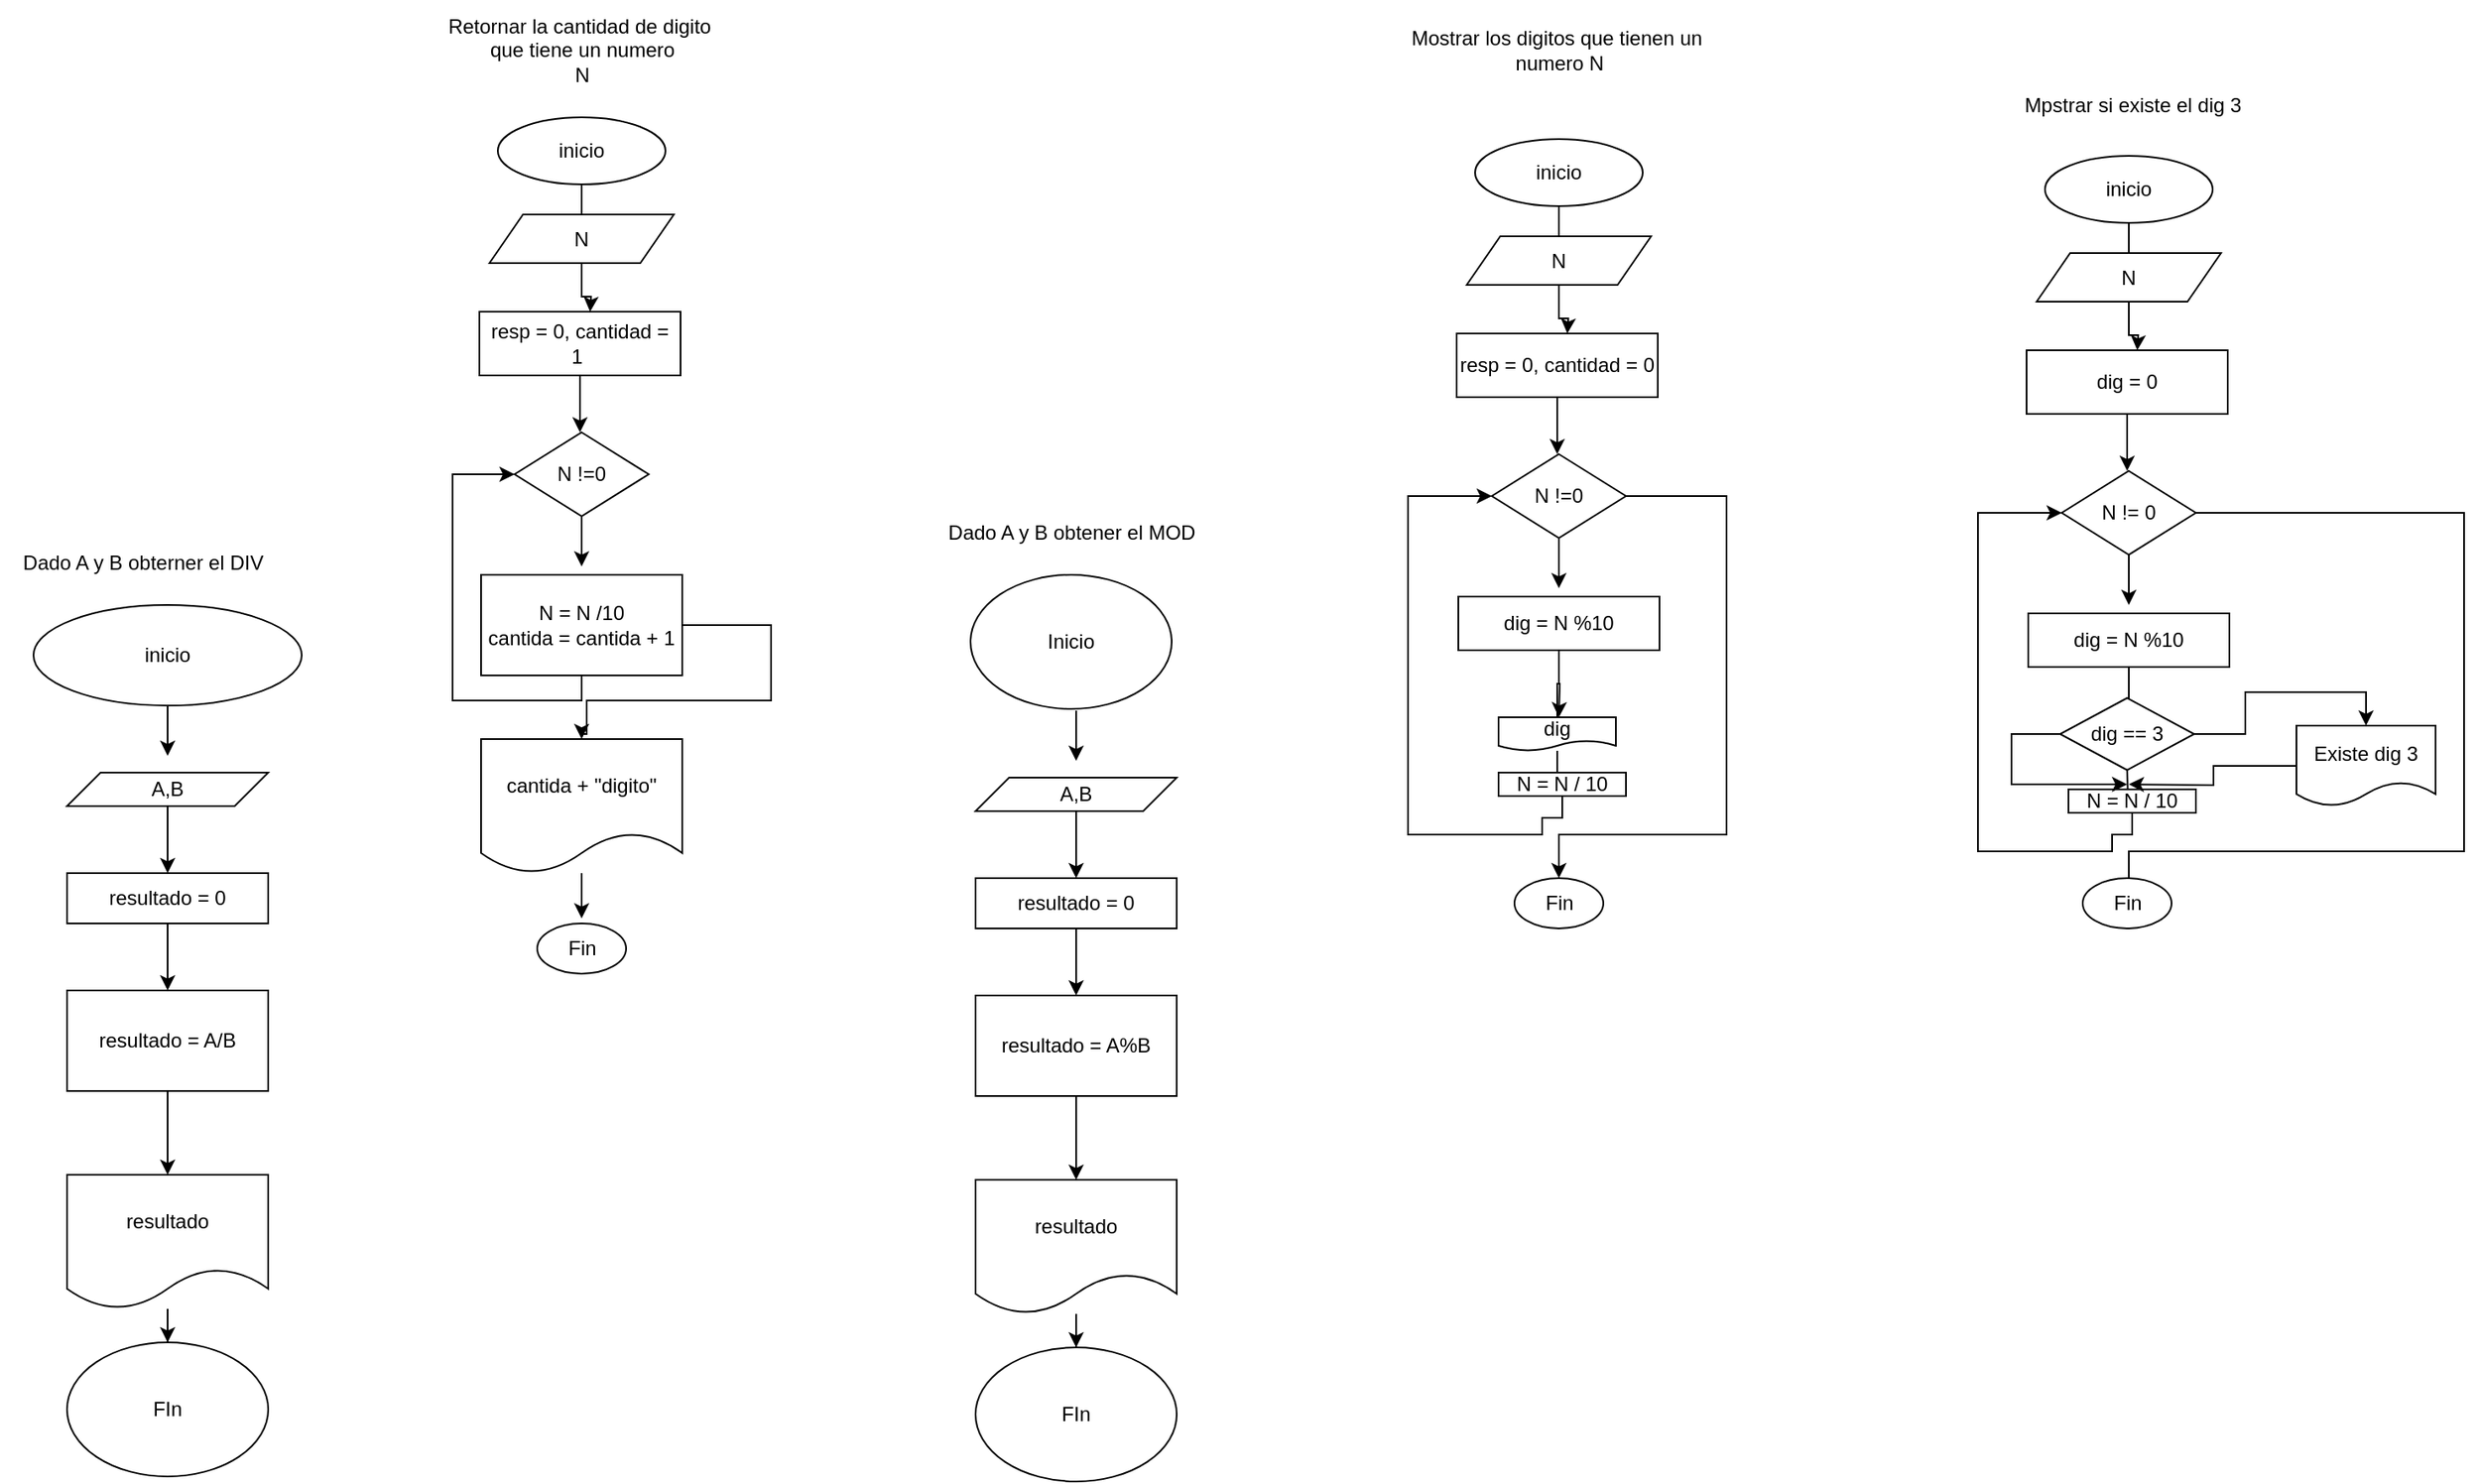 <mxfile version="20.8.16" type="device"><diagram name="Página-1" id="OQdr2qdGb5hYdCcuRb9_"><mxGraphModel dx="1078" dy="463" grid="1" gridSize="10" guides="1" tooltips="1" connect="1" arrows="1" fold="1" page="1" pageScale="1" pageWidth="827" pageHeight="1169" math="0" shadow="0"><root><mxCell id="0"/><mxCell id="1" parent="0"/><mxCell id="vvjSskNLCF4H6Bu-felz-1" value="Dado A y B obterner el DIV" style="text;html=1;align=center;verticalAlign=middle;resizable=0;points=[];autosize=1;strokeColor=none;fillColor=none;" vertex="1" parent="1"><mxGeometry x="50" y="323" width="170" height="30" as="geometry"/></mxCell><mxCell id="vvjSskNLCF4H6Bu-felz-4" style="edgeStyle=orthogonalEdgeStyle;rounded=0;orthogonalLoop=1;jettySize=auto;html=1;" edge="1" parent="1" source="vvjSskNLCF4H6Bu-felz-3"><mxGeometry relative="1" as="geometry"><mxPoint x="150" y="453" as="targetPoint"/></mxGeometry></mxCell><mxCell id="vvjSskNLCF4H6Bu-felz-3" value="inicio" style="ellipse;whiteSpace=wrap;html=1;" vertex="1" parent="1"><mxGeometry x="70" y="363" width="160" height="60" as="geometry"/></mxCell><mxCell id="vvjSskNLCF4H6Bu-felz-6" style="edgeStyle=orthogonalEdgeStyle;rounded=0;orthogonalLoop=1;jettySize=auto;html=1;" edge="1" parent="1" source="vvjSskNLCF4H6Bu-felz-5"><mxGeometry relative="1" as="geometry"><mxPoint x="150" y="523" as="targetPoint"/></mxGeometry></mxCell><mxCell id="vvjSskNLCF4H6Bu-felz-5" value="A,B" style="shape=parallelogram;perimeter=parallelogramPerimeter;whiteSpace=wrap;html=1;fixedSize=1;" vertex="1" parent="1"><mxGeometry x="90" y="463" width="120" height="20" as="geometry"/></mxCell><mxCell id="vvjSskNLCF4H6Bu-felz-8" style="edgeStyle=orthogonalEdgeStyle;rounded=0;orthogonalLoop=1;jettySize=auto;html=1;" edge="1" parent="1" source="vvjSskNLCF4H6Bu-felz-7"><mxGeometry relative="1" as="geometry"><mxPoint x="150" y="593" as="targetPoint"/></mxGeometry></mxCell><mxCell id="vvjSskNLCF4H6Bu-felz-7" value="resultado = 0" style="rounded=0;whiteSpace=wrap;html=1;" vertex="1" parent="1"><mxGeometry x="90" y="523" width="120" height="30" as="geometry"/></mxCell><mxCell id="vvjSskNLCF4H6Bu-felz-10" style="edgeStyle=orthogonalEdgeStyle;rounded=0;orthogonalLoop=1;jettySize=auto;html=1;" edge="1" parent="1" source="vvjSskNLCF4H6Bu-felz-9"><mxGeometry relative="1" as="geometry"><mxPoint x="150" y="703" as="targetPoint"/></mxGeometry></mxCell><mxCell id="vvjSskNLCF4H6Bu-felz-9" value="resultado = A/B" style="rounded=0;whiteSpace=wrap;html=1;" vertex="1" parent="1"><mxGeometry x="90" y="593" width="120" height="60" as="geometry"/></mxCell><mxCell id="vvjSskNLCF4H6Bu-felz-13" style="edgeStyle=orthogonalEdgeStyle;rounded=0;orthogonalLoop=1;jettySize=auto;html=1;entryX=0.5;entryY=0;entryDx=0;entryDy=0;" edge="1" parent="1" source="vvjSskNLCF4H6Bu-felz-11" target="vvjSskNLCF4H6Bu-felz-12"><mxGeometry relative="1" as="geometry"/></mxCell><mxCell id="vvjSskNLCF4H6Bu-felz-11" value="resultado" style="shape=document;whiteSpace=wrap;html=1;boundedLbl=1;" vertex="1" parent="1"><mxGeometry x="90" y="703" width="120" height="80" as="geometry"/></mxCell><mxCell id="vvjSskNLCF4H6Bu-felz-12" value="FIn" style="ellipse;whiteSpace=wrap;html=1;" vertex="1" parent="1"><mxGeometry x="90" y="803" width="120" height="80" as="geometry"/></mxCell><mxCell id="vvjSskNLCF4H6Bu-felz-14" value="Dado A y B obtener el MOD" style="text;html=1;align=center;verticalAlign=middle;resizable=0;points=[];autosize=1;strokeColor=none;fillColor=none;" vertex="1" parent="1"><mxGeometry x="604" y="305" width="170" height="30" as="geometry"/></mxCell><mxCell id="vvjSskNLCF4H6Bu-felz-15" value="Inicio" style="ellipse;whiteSpace=wrap;html=1;" vertex="1" parent="1"><mxGeometry x="629" y="345" width="120" height="80" as="geometry"/></mxCell><mxCell id="vvjSskNLCF4H6Bu-felz-16" style="edgeStyle=orthogonalEdgeStyle;rounded=0;orthogonalLoop=1;jettySize=auto;html=1;" edge="1" parent="1"><mxGeometry relative="1" as="geometry"><mxPoint x="692" y="456" as="targetPoint"/><mxPoint x="692" y="426" as="sourcePoint"/></mxGeometry></mxCell><mxCell id="vvjSskNLCF4H6Bu-felz-17" style="edgeStyle=orthogonalEdgeStyle;rounded=0;orthogonalLoop=1;jettySize=auto;html=1;" edge="1" parent="1" source="vvjSskNLCF4H6Bu-felz-18"><mxGeometry relative="1" as="geometry"><mxPoint x="692" y="526" as="targetPoint"/></mxGeometry></mxCell><mxCell id="vvjSskNLCF4H6Bu-felz-18" value="A,B" style="shape=parallelogram;perimeter=parallelogramPerimeter;whiteSpace=wrap;html=1;fixedSize=1;" vertex="1" parent="1"><mxGeometry x="632" y="466" width="120" height="20" as="geometry"/></mxCell><mxCell id="vvjSskNLCF4H6Bu-felz-19" style="edgeStyle=orthogonalEdgeStyle;rounded=0;orthogonalLoop=1;jettySize=auto;html=1;" edge="1" parent="1" source="vvjSskNLCF4H6Bu-felz-20"><mxGeometry relative="1" as="geometry"><mxPoint x="692" y="596" as="targetPoint"/></mxGeometry></mxCell><mxCell id="vvjSskNLCF4H6Bu-felz-20" value="resultado = 0" style="rounded=0;whiteSpace=wrap;html=1;" vertex="1" parent="1"><mxGeometry x="632" y="526" width="120" height="30" as="geometry"/></mxCell><mxCell id="vvjSskNLCF4H6Bu-felz-21" style="edgeStyle=orthogonalEdgeStyle;rounded=0;orthogonalLoop=1;jettySize=auto;html=1;" edge="1" parent="1" source="vvjSskNLCF4H6Bu-felz-22"><mxGeometry relative="1" as="geometry"><mxPoint x="692" y="706" as="targetPoint"/></mxGeometry></mxCell><mxCell id="vvjSskNLCF4H6Bu-felz-22" value="resultado = A%B" style="rounded=0;whiteSpace=wrap;html=1;" vertex="1" parent="1"><mxGeometry x="632" y="596" width="120" height="60" as="geometry"/></mxCell><mxCell id="vvjSskNLCF4H6Bu-felz-23" style="edgeStyle=orthogonalEdgeStyle;rounded=0;orthogonalLoop=1;jettySize=auto;html=1;entryX=0.5;entryY=0;entryDx=0;entryDy=0;" edge="1" parent="1" source="vvjSskNLCF4H6Bu-felz-24" target="vvjSskNLCF4H6Bu-felz-25"><mxGeometry relative="1" as="geometry"/></mxCell><mxCell id="vvjSskNLCF4H6Bu-felz-24" value="resultado" style="shape=document;whiteSpace=wrap;html=1;boundedLbl=1;" vertex="1" parent="1"><mxGeometry x="632" y="706" width="120" height="80" as="geometry"/></mxCell><mxCell id="vvjSskNLCF4H6Bu-felz-25" value="FIn" style="ellipse;whiteSpace=wrap;html=1;" vertex="1" parent="1"><mxGeometry x="632" y="806" width="120" height="80" as="geometry"/></mxCell><mxCell id="vvjSskNLCF4H6Bu-felz-26" value="Retornar la cantidad de digito&amp;nbsp;&lt;br&gt;que tiene un numero&lt;br&gt;N" style="text;html=1;align=center;verticalAlign=middle;resizable=0;points=[];autosize=1;strokeColor=none;fillColor=none;" vertex="1" parent="1"><mxGeometry x="307" y="2" width="180" height="60" as="geometry"/></mxCell><mxCell id="vvjSskNLCF4H6Bu-felz-29" style="edgeStyle=orthogonalEdgeStyle;rounded=0;orthogonalLoop=1;jettySize=auto;html=1;" edge="1" parent="1" source="vvjSskNLCF4H6Bu-felz-27"><mxGeometry relative="1" as="geometry"><mxPoint x="397" y="130" as="targetPoint"/></mxGeometry></mxCell><mxCell id="vvjSskNLCF4H6Bu-felz-27" value="inicio" style="ellipse;whiteSpace=wrap;html=1;" vertex="1" parent="1"><mxGeometry x="347" y="72" width="100" height="40" as="geometry"/></mxCell><mxCell id="vvjSskNLCF4H6Bu-felz-32" style="edgeStyle=orthogonalEdgeStyle;rounded=0;orthogonalLoop=1;jettySize=auto;html=1;" edge="1" parent="1" source="vvjSskNLCF4H6Bu-felz-30"><mxGeometry relative="1" as="geometry"><mxPoint x="402.053" y="188" as="targetPoint"/></mxGeometry></mxCell><mxCell id="vvjSskNLCF4H6Bu-felz-30" value="N" style="shape=parallelogram;perimeter=parallelogramPerimeter;whiteSpace=wrap;html=1;fixedSize=1;" vertex="1" parent="1"><mxGeometry x="342" y="130" width="110" height="29" as="geometry"/></mxCell><mxCell id="vvjSskNLCF4H6Bu-felz-33" style="edgeStyle=orthogonalEdgeStyle;rounded=0;orthogonalLoop=1;jettySize=auto;html=1;" edge="1" parent="1" source="vvjSskNLCF4H6Bu-felz-31"><mxGeometry relative="1" as="geometry"><mxPoint x="396" y="260" as="targetPoint"/></mxGeometry></mxCell><mxCell id="vvjSskNLCF4H6Bu-felz-31" value="resp = 0, cantidad = 1&amp;nbsp;" style="rounded=0;whiteSpace=wrap;html=1;" vertex="1" parent="1"><mxGeometry x="336" y="188" width="120" height="38" as="geometry"/></mxCell><mxCell id="vvjSskNLCF4H6Bu-felz-35" style="edgeStyle=orthogonalEdgeStyle;rounded=0;orthogonalLoop=1;jettySize=auto;html=1;" edge="1" parent="1" source="vvjSskNLCF4H6Bu-felz-34"><mxGeometry relative="1" as="geometry"><mxPoint x="397" y="340" as="targetPoint"/></mxGeometry></mxCell><mxCell id="vvjSskNLCF4H6Bu-felz-34" value="N !=0" style="rhombus;whiteSpace=wrap;html=1;" vertex="1" parent="1"><mxGeometry x="357" y="260" width="80" height="50" as="geometry"/></mxCell><mxCell id="vvjSskNLCF4H6Bu-felz-40" style="edgeStyle=orthogonalEdgeStyle;rounded=0;orthogonalLoop=1;jettySize=auto;html=1;entryX=0.5;entryY=0;entryDx=0;entryDy=0;" edge="1" parent="1" source="vvjSskNLCF4H6Bu-felz-36" target="vvjSskNLCF4H6Bu-felz-37"><mxGeometry relative="1" as="geometry"><mxPoint x="390" y="440" as="targetPoint"/><Array as="points"><mxPoint x="510" y="375"/><mxPoint x="510" y="420"/><mxPoint x="400" y="420"/><mxPoint x="400" y="440"/><mxPoint x="397" y="440"/></Array></mxGeometry></mxCell><mxCell id="vvjSskNLCF4H6Bu-felz-41" style="edgeStyle=orthogonalEdgeStyle;rounded=0;orthogonalLoop=1;jettySize=auto;html=1;entryX=0;entryY=0.5;entryDx=0;entryDy=0;" edge="1" parent="1" source="vvjSskNLCF4H6Bu-felz-36" target="vvjSskNLCF4H6Bu-felz-34"><mxGeometry relative="1" as="geometry"><mxPoint x="320" y="280" as="targetPoint"/><Array as="points"><mxPoint x="397" y="420"/><mxPoint x="320" y="420"/><mxPoint x="320" y="285"/></Array></mxGeometry></mxCell><mxCell id="vvjSskNLCF4H6Bu-felz-36" value="N = N /10&lt;br&gt;cantida = cantida + 1" style="rounded=0;whiteSpace=wrap;html=1;" vertex="1" parent="1"><mxGeometry x="337" y="345" width="120" height="60" as="geometry"/></mxCell><mxCell id="vvjSskNLCF4H6Bu-felz-39" style="edgeStyle=orthogonalEdgeStyle;rounded=0;orthogonalLoop=1;jettySize=auto;html=1;" edge="1" parent="1" source="vvjSskNLCF4H6Bu-felz-37"><mxGeometry relative="1" as="geometry"><mxPoint x="397" y="550" as="targetPoint"/></mxGeometry></mxCell><mxCell id="vvjSskNLCF4H6Bu-felz-37" value="cantida + &quot;digito&quot;" style="shape=document;whiteSpace=wrap;html=1;boundedLbl=1;" vertex="1" parent="1"><mxGeometry x="337" y="443" width="120" height="80" as="geometry"/></mxCell><mxCell id="vvjSskNLCF4H6Bu-felz-38" value="Fin" style="ellipse;whiteSpace=wrap;html=1;" vertex="1" parent="1"><mxGeometry x="370.5" y="553" width="53" height="30" as="geometry"/></mxCell><mxCell id="vvjSskNLCF4H6Bu-felz-43" value="Mostrar los digitos que tienen un&amp;nbsp;&lt;br&gt;numero N" style="text;html=1;align=center;verticalAlign=middle;resizable=0;points=[];autosize=1;strokeColor=none;fillColor=none;" vertex="1" parent="1"><mxGeometry x="880" y="12" width="200" height="40" as="geometry"/></mxCell><mxCell id="vvjSskNLCF4H6Bu-felz-44" style="edgeStyle=orthogonalEdgeStyle;rounded=0;orthogonalLoop=1;jettySize=auto;html=1;" edge="1" parent="1" source="vvjSskNLCF4H6Bu-felz-45"><mxGeometry relative="1" as="geometry"><mxPoint x="980" y="143" as="targetPoint"/></mxGeometry></mxCell><mxCell id="vvjSskNLCF4H6Bu-felz-45" value="inicio" style="ellipse;whiteSpace=wrap;html=1;" vertex="1" parent="1"><mxGeometry x="930" y="85" width="100" height="40" as="geometry"/></mxCell><mxCell id="vvjSskNLCF4H6Bu-felz-46" style="edgeStyle=orthogonalEdgeStyle;rounded=0;orthogonalLoop=1;jettySize=auto;html=1;" edge="1" parent="1" source="vvjSskNLCF4H6Bu-felz-47"><mxGeometry relative="1" as="geometry"><mxPoint x="985.053" y="201.0" as="targetPoint"/></mxGeometry></mxCell><mxCell id="vvjSskNLCF4H6Bu-felz-47" value="N" style="shape=parallelogram;perimeter=parallelogramPerimeter;whiteSpace=wrap;html=1;fixedSize=1;" vertex="1" parent="1"><mxGeometry x="925" y="143" width="110" height="29" as="geometry"/></mxCell><mxCell id="vvjSskNLCF4H6Bu-felz-48" style="edgeStyle=orthogonalEdgeStyle;rounded=0;orthogonalLoop=1;jettySize=auto;html=1;" edge="1" parent="1" source="vvjSskNLCF4H6Bu-felz-49"><mxGeometry relative="1" as="geometry"><mxPoint x="979.0" y="273" as="targetPoint"/></mxGeometry></mxCell><mxCell id="vvjSskNLCF4H6Bu-felz-49" value="resp = 0, cantidad = 0" style="rounded=0;whiteSpace=wrap;html=1;" vertex="1" parent="1"><mxGeometry x="919" y="201" width="120" height="38" as="geometry"/></mxCell><mxCell id="vvjSskNLCF4H6Bu-felz-50" style="edgeStyle=orthogonalEdgeStyle;rounded=0;orthogonalLoop=1;jettySize=auto;html=1;" edge="1" parent="1" source="vvjSskNLCF4H6Bu-felz-51"><mxGeometry relative="1" as="geometry"><mxPoint x="980" y="353" as="targetPoint"/></mxGeometry></mxCell><mxCell id="vvjSskNLCF4H6Bu-felz-61" style="edgeStyle=orthogonalEdgeStyle;rounded=0;orthogonalLoop=1;jettySize=auto;html=1;entryX=0.5;entryY=0;entryDx=0;entryDy=0;" edge="1" parent="1" source="vvjSskNLCF4H6Bu-felz-51" target="vvjSskNLCF4H6Bu-felz-56"><mxGeometry relative="1" as="geometry"><mxPoint x="980" y="520" as="targetPoint"/><Array as="points"><mxPoint x="1080" y="298"/><mxPoint x="1080" y="500"/><mxPoint x="980" y="500"/></Array></mxGeometry></mxCell><mxCell id="vvjSskNLCF4H6Bu-felz-51" value="N !=0" style="rhombus;whiteSpace=wrap;html=1;" vertex="1" parent="1"><mxGeometry x="940" y="273" width="80" height="50" as="geometry"/></mxCell><mxCell id="vvjSskNLCF4H6Bu-felz-58" style="edgeStyle=orthogonalEdgeStyle;rounded=0;orthogonalLoop=1;jettySize=auto;html=1;startArrow=none;" edge="1" parent="1" source="vvjSskNLCF4H6Bu-felz-55"><mxGeometry relative="1" as="geometry"><mxPoint x="980" y="430" as="targetPoint"/></mxGeometry></mxCell><mxCell id="vvjSskNLCF4H6Bu-felz-53" value="dig = N %10" style="rounded=0;whiteSpace=wrap;html=1;" vertex="1" parent="1"><mxGeometry x="920" y="358" width="120" height="32" as="geometry"/></mxCell><mxCell id="vvjSskNLCF4H6Bu-felz-56" value="Fin" style="ellipse;whiteSpace=wrap;html=1;" vertex="1" parent="1"><mxGeometry x="953.5" y="526" width="53" height="30" as="geometry"/></mxCell><mxCell id="vvjSskNLCF4H6Bu-felz-62" value="" style="edgeStyle=orthogonalEdgeStyle;rounded=0;orthogonalLoop=1;jettySize=auto;html=1;endArrow=none;" edge="1" parent="1" source="vvjSskNLCF4H6Bu-felz-53" target="vvjSskNLCF4H6Bu-felz-55"><mxGeometry relative="1" as="geometry"><mxPoint x="980" y="418" as="sourcePoint"/><mxPoint x="980" y="430" as="targetPoint"/></mxGeometry></mxCell><mxCell id="vvjSskNLCF4H6Bu-felz-64" style="edgeStyle=orthogonalEdgeStyle;rounded=0;orthogonalLoop=1;jettySize=auto;html=1;" edge="1" parent="1" source="vvjSskNLCF4H6Bu-felz-55" target="vvjSskNLCF4H6Bu-felz-63"><mxGeometry relative="1" as="geometry"/></mxCell><mxCell id="vvjSskNLCF4H6Bu-felz-55" value="dig" style="shape=document;whiteSpace=wrap;html=1;boundedLbl=1;" vertex="1" parent="1"><mxGeometry x="944" y="430" width="70" height="20" as="geometry"/></mxCell><mxCell id="vvjSskNLCF4H6Bu-felz-67" style="edgeStyle=orthogonalEdgeStyle;rounded=0;orthogonalLoop=1;jettySize=auto;html=1;entryX=0;entryY=0.5;entryDx=0;entryDy=0;" edge="1" parent="1" source="vvjSskNLCF4H6Bu-felz-63" target="vvjSskNLCF4H6Bu-felz-51"><mxGeometry relative="1" as="geometry"><mxPoint x="890" y="300" as="targetPoint"/><Array as="points"><mxPoint x="982" y="490"/><mxPoint x="970" y="490"/><mxPoint x="970" y="500"/><mxPoint x="890" y="500"/><mxPoint x="890" y="298"/></Array></mxGeometry></mxCell><mxCell id="vvjSskNLCF4H6Bu-felz-63" value="N = N / 10" style="rounded=0;whiteSpace=wrap;html=1;" vertex="1" parent="1"><mxGeometry x="944" y="463" width="76" height="14" as="geometry"/></mxCell><mxCell id="vvjSskNLCF4H6Bu-felz-68" value="Mpstrar si existe el dig 3" style="text;html=1;align=center;verticalAlign=middle;resizable=0;points=[];autosize=1;strokeColor=none;fillColor=none;" vertex="1" parent="1"><mxGeometry x="1247" y="50" width="150" height="30" as="geometry"/></mxCell><mxCell id="vvjSskNLCF4H6Bu-felz-69" style="edgeStyle=orthogonalEdgeStyle;rounded=0;orthogonalLoop=1;jettySize=auto;html=1;" edge="1" parent="1" source="vvjSskNLCF4H6Bu-felz-70"><mxGeometry relative="1" as="geometry"><mxPoint x="1320" y="153.0" as="targetPoint"/></mxGeometry></mxCell><mxCell id="vvjSskNLCF4H6Bu-felz-70" value="inicio" style="ellipse;whiteSpace=wrap;html=1;" vertex="1" parent="1"><mxGeometry x="1270" y="95" width="100" height="40" as="geometry"/></mxCell><mxCell id="vvjSskNLCF4H6Bu-felz-71" style="edgeStyle=orthogonalEdgeStyle;rounded=0;orthogonalLoop=1;jettySize=auto;html=1;" edge="1" parent="1" source="vvjSskNLCF4H6Bu-felz-72"><mxGeometry relative="1" as="geometry"><mxPoint x="1325.053" y="211.0" as="targetPoint"/></mxGeometry></mxCell><mxCell id="vvjSskNLCF4H6Bu-felz-72" value="N" style="shape=parallelogram;perimeter=parallelogramPerimeter;whiteSpace=wrap;html=1;fixedSize=1;" vertex="1" parent="1"><mxGeometry x="1265" y="153" width="110" height="29" as="geometry"/></mxCell><mxCell id="vvjSskNLCF4H6Bu-felz-73" style="edgeStyle=orthogonalEdgeStyle;rounded=0;orthogonalLoop=1;jettySize=auto;html=1;" edge="1" parent="1" source="vvjSskNLCF4H6Bu-felz-74"><mxGeometry relative="1" as="geometry"><mxPoint x="1319" y="283.0" as="targetPoint"/></mxGeometry></mxCell><mxCell id="vvjSskNLCF4H6Bu-felz-74" value="dig = 0" style="rounded=0;whiteSpace=wrap;html=1;" vertex="1" parent="1"><mxGeometry x="1259" y="211" width="120" height="38" as="geometry"/></mxCell><mxCell id="vvjSskNLCF4H6Bu-felz-75" style="edgeStyle=orthogonalEdgeStyle;rounded=0;orthogonalLoop=1;jettySize=auto;html=1;" edge="1" parent="1" source="vvjSskNLCF4H6Bu-felz-77"><mxGeometry relative="1" as="geometry"><mxPoint x="1320" y="363.0" as="targetPoint"/></mxGeometry></mxCell><mxCell id="vvjSskNLCF4H6Bu-felz-76" style="edgeStyle=orthogonalEdgeStyle;rounded=0;orthogonalLoop=1;jettySize=auto;html=1;entryX=0.5;entryY=0;entryDx=0;entryDy=0;" edge="1" parent="1" source="vvjSskNLCF4H6Bu-felz-77"><mxGeometry relative="1" as="geometry"><mxPoint x="1320" y="536" as="targetPoint"/><Array as="points"><mxPoint x="1520" y="308"/><mxPoint x="1520" y="510"/><mxPoint x="1320" y="510"/></Array></mxGeometry></mxCell><mxCell id="vvjSskNLCF4H6Bu-felz-77" value="N != 0" style="rhombus;whiteSpace=wrap;html=1;" vertex="1" parent="1"><mxGeometry x="1280" y="283" width="80" height="50" as="geometry"/></mxCell><mxCell id="vvjSskNLCF4H6Bu-felz-78" style="edgeStyle=orthogonalEdgeStyle;rounded=0;orthogonalLoop=1;jettySize=auto;html=1;startArrow=none;" edge="1" parent="1"><mxGeometry relative="1" as="geometry"><mxPoint x="1320" y="440" as="targetPoint"/><mxPoint x="1319.0" y="440" as="sourcePoint"/></mxGeometry></mxCell><mxCell id="vvjSskNLCF4H6Bu-felz-79" value="dig = N %10" style="rounded=0;whiteSpace=wrap;html=1;" vertex="1" parent="1"><mxGeometry x="1260" y="368" width="120" height="32" as="geometry"/></mxCell><mxCell id="vvjSskNLCF4H6Bu-felz-80" value="Fin" style="ellipse;whiteSpace=wrap;html=1;" vertex="1" parent="1"><mxGeometry x="1292.5" y="526" width="53" height="30" as="geometry"/></mxCell><mxCell id="vvjSskNLCF4H6Bu-felz-81" value="" style="edgeStyle=orthogonalEdgeStyle;rounded=0;orthogonalLoop=1;jettySize=auto;html=1;endArrow=none;" edge="1" parent="1" source="vvjSskNLCF4H6Bu-felz-79"><mxGeometry relative="1" as="geometry"><mxPoint x="1320" y="428" as="sourcePoint"/><mxPoint x="1319.0" y="440" as="targetPoint"/></mxGeometry></mxCell><mxCell id="vvjSskNLCF4H6Bu-felz-82" style="edgeStyle=orthogonalEdgeStyle;rounded=0;orthogonalLoop=1;jettySize=auto;html=1;" edge="1" parent="1" target="vvjSskNLCF4H6Bu-felz-85"><mxGeometry relative="1" as="geometry"><mxPoint x="1319.0" y="460" as="sourcePoint"/></mxGeometry></mxCell><mxCell id="vvjSskNLCF4H6Bu-felz-84" style="edgeStyle=orthogonalEdgeStyle;rounded=0;orthogonalLoop=1;jettySize=auto;html=1;entryX=0;entryY=0.5;entryDx=0;entryDy=0;" edge="1" parent="1" source="vvjSskNLCF4H6Bu-felz-85" target="vvjSskNLCF4H6Bu-felz-77"><mxGeometry relative="1" as="geometry"><mxPoint x="1230" y="310" as="targetPoint"/><Array as="points"><mxPoint x="1322" y="500"/><mxPoint x="1310" y="500"/><mxPoint x="1310" y="510"/><mxPoint x="1230" y="510"/><mxPoint x="1230" y="308"/></Array></mxGeometry></mxCell><mxCell id="vvjSskNLCF4H6Bu-felz-85" value="N = N / 10" style="rounded=0;whiteSpace=wrap;html=1;" vertex="1" parent="1"><mxGeometry x="1284" y="473" width="76" height="14" as="geometry"/></mxCell><mxCell id="vvjSskNLCF4H6Bu-felz-89" style="edgeStyle=orthogonalEdgeStyle;rounded=0;orthogonalLoop=1;jettySize=auto;html=1;entryX=0.5;entryY=0;entryDx=0;entryDy=0;" edge="1" parent="1" source="vvjSskNLCF4H6Bu-felz-86" target="vvjSskNLCF4H6Bu-felz-87"><mxGeometry relative="1" as="geometry"><mxPoint x="1450" y="420" as="targetPoint"/></mxGeometry></mxCell><mxCell id="vvjSskNLCF4H6Bu-felz-92" style="edgeStyle=orthogonalEdgeStyle;rounded=0;orthogonalLoop=1;jettySize=auto;html=1;" edge="1" parent="1" source="vvjSskNLCF4H6Bu-felz-86"><mxGeometry relative="1" as="geometry"><mxPoint x="1319" y="470" as="targetPoint"/><Array as="points"><mxPoint x="1250" y="440"/></Array></mxGeometry></mxCell><mxCell id="vvjSskNLCF4H6Bu-felz-86" value="dig == 3" style="rhombus;whiteSpace=wrap;html=1;" vertex="1" parent="1"><mxGeometry x="1279" y="418.5" width="80" height="43" as="geometry"/></mxCell><mxCell id="vvjSskNLCF4H6Bu-felz-90" style="edgeStyle=orthogonalEdgeStyle;rounded=0;orthogonalLoop=1;jettySize=auto;html=1;" edge="1" parent="1" source="vvjSskNLCF4H6Bu-felz-87"><mxGeometry relative="1" as="geometry"><mxPoint x="1320" y="470.0" as="targetPoint"/></mxGeometry></mxCell><mxCell id="vvjSskNLCF4H6Bu-felz-87" value="Existe dig 3" style="shape=document;whiteSpace=wrap;html=1;boundedLbl=1;" vertex="1" parent="1"><mxGeometry x="1420" y="435" width="83" height="48" as="geometry"/></mxCell></root></mxGraphModel></diagram></mxfile>